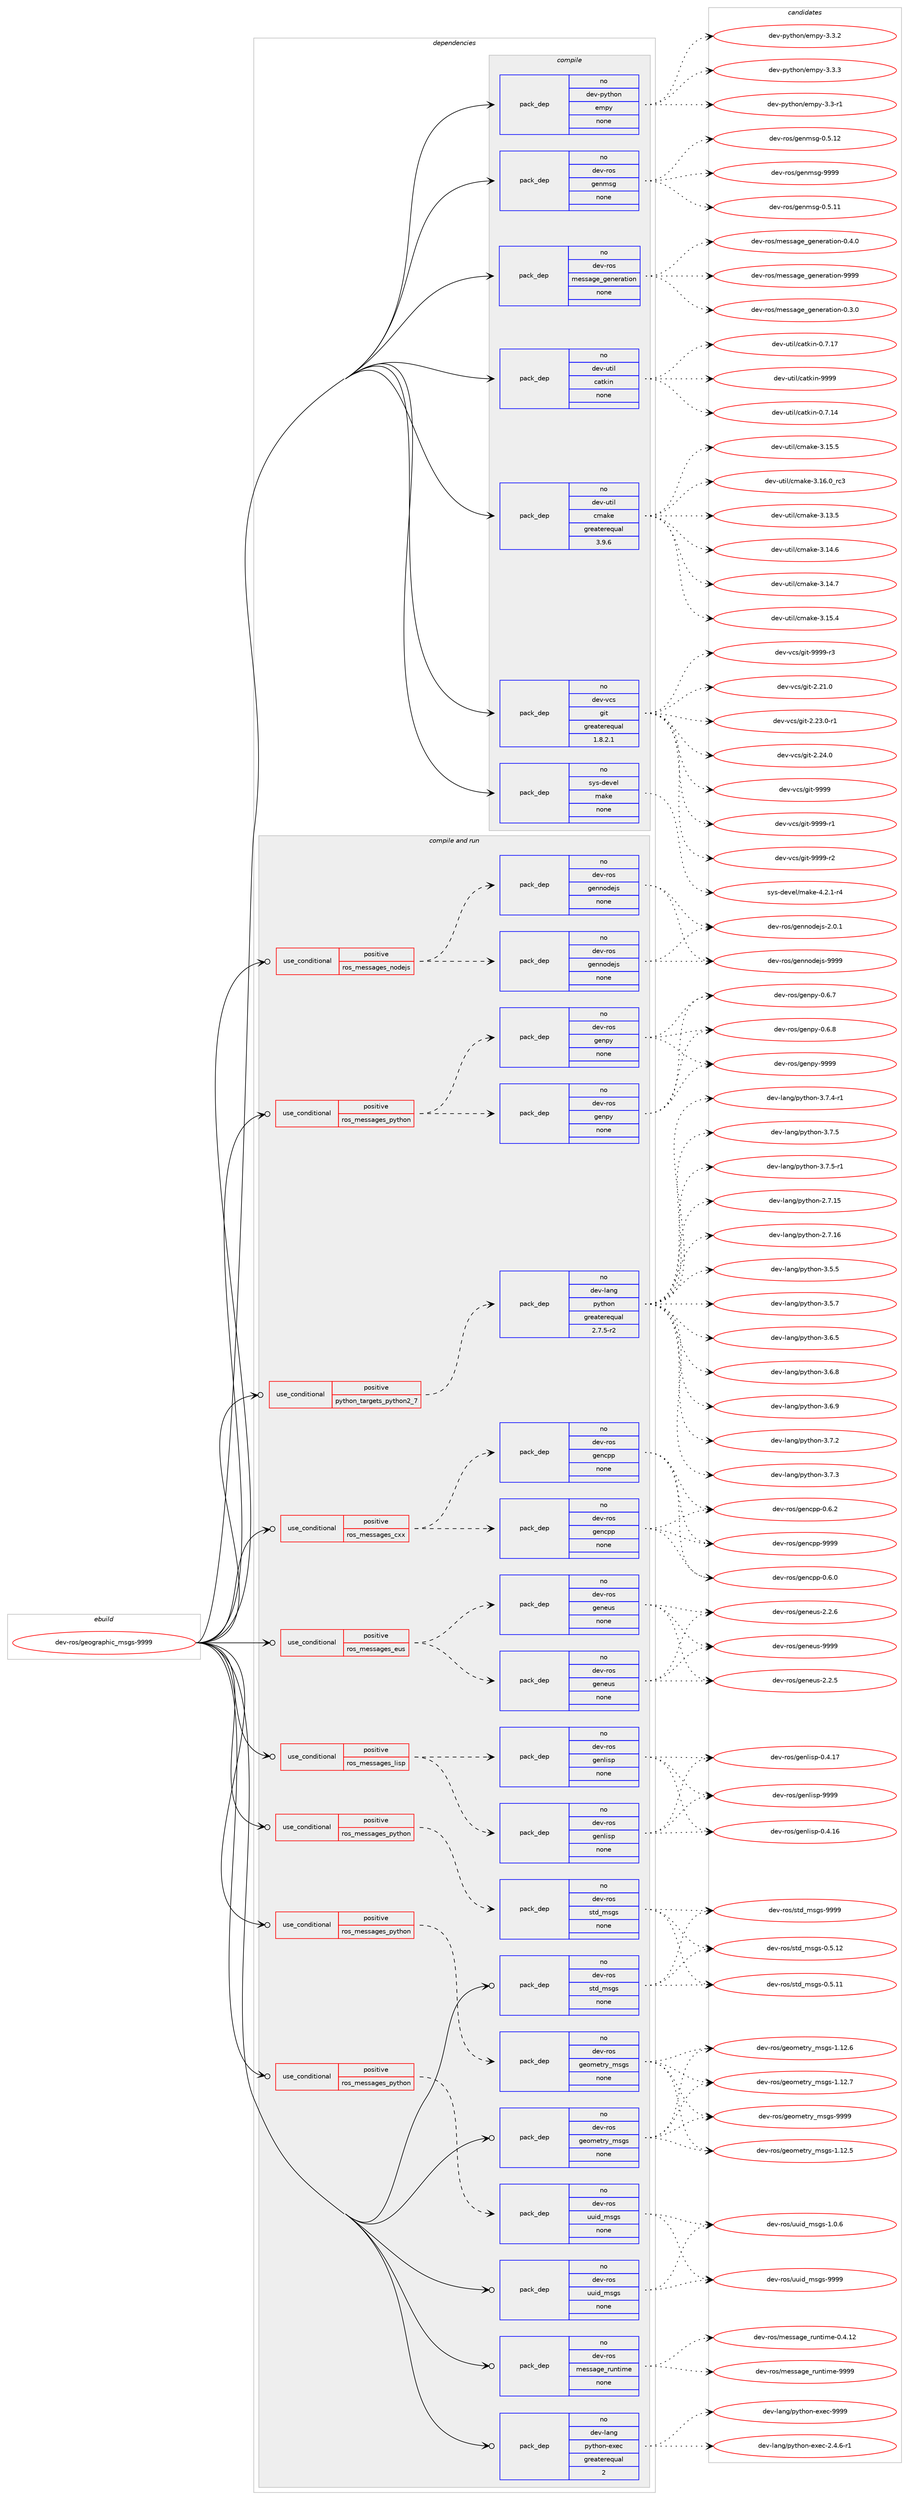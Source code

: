 digraph prolog {

# *************
# Graph options
# *************

newrank=true;
concentrate=true;
compound=true;
graph [rankdir=LR,fontname=Helvetica,fontsize=10,ranksep=1.5];#, ranksep=2.5, nodesep=0.2];
edge  [arrowhead=vee];
node  [fontname=Helvetica,fontsize=10];

# **********
# The ebuild
# **********

subgraph cluster_leftcol {
color=gray;
rank=same;
label=<<i>ebuild</i>>;
id [label="dev-ros/geographic_msgs-9999", color=red, width=4, href="../dev-ros/geographic_msgs-9999.svg"];
}

# ****************
# The dependencies
# ****************

subgraph cluster_midcol {
color=gray;
label=<<i>dependencies</i>>;
subgraph cluster_compile {
fillcolor="#eeeeee";
style=filled;
label=<<i>compile</i>>;
subgraph pack487764 {
dependency653055 [label=<<TABLE BORDER="0" CELLBORDER="1" CELLSPACING="0" CELLPADDING="4" WIDTH="220"><TR><TD ROWSPAN="6" CELLPADDING="30">pack_dep</TD></TR><TR><TD WIDTH="110">no</TD></TR><TR><TD>dev-python</TD></TR><TR><TD>empy</TD></TR><TR><TD>none</TD></TR><TR><TD></TD></TR></TABLE>>, shape=none, color=blue];
}
id:e -> dependency653055:w [weight=20,style="solid",arrowhead="vee"];
subgraph pack487765 {
dependency653056 [label=<<TABLE BORDER="0" CELLBORDER="1" CELLSPACING="0" CELLPADDING="4" WIDTH="220"><TR><TD ROWSPAN="6" CELLPADDING="30">pack_dep</TD></TR><TR><TD WIDTH="110">no</TD></TR><TR><TD>dev-ros</TD></TR><TR><TD>genmsg</TD></TR><TR><TD>none</TD></TR><TR><TD></TD></TR></TABLE>>, shape=none, color=blue];
}
id:e -> dependency653056:w [weight=20,style="solid",arrowhead="vee"];
subgraph pack487766 {
dependency653057 [label=<<TABLE BORDER="0" CELLBORDER="1" CELLSPACING="0" CELLPADDING="4" WIDTH="220"><TR><TD ROWSPAN="6" CELLPADDING="30">pack_dep</TD></TR><TR><TD WIDTH="110">no</TD></TR><TR><TD>dev-ros</TD></TR><TR><TD>message_generation</TD></TR><TR><TD>none</TD></TR><TR><TD></TD></TR></TABLE>>, shape=none, color=blue];
}
id:e -> dependency653057:w [weight=20,style="solid",arrowhead="vee"];
subgraph pack487767 {
dependency653058 [label=<<TABLE BORDER="0" CELLBORDER="1" CELLSPACING="0" CELLPADDING="4" WIDTH="220"><TR><TD ROWSPAN="6" CELLPADDING="30">pack_dep</TD></TR><TR><TD WIDTH="110">no</TD></TR><TR><TD>dev-util</TD></TR><TR><TD>catkin</TD></TR><TR><TD>none</TD></TR><TR><TD></TD></TR></TABLE>>, shape=none, color=blue];
}
id:e -> dependency653058:w [weight=20,style="solid",arrowhead="vee"];
subgraph pack487768 {
dependency653059 [label=<<TABLE BORDER="0" CELLBORDER="1" CELLSPACING="0" CELLPADDING="4" WIDTH="220"><TR><TD ROWSPAN="6" CELLPADDING="30">pack_dep</TD></TR><TR><TD WIDTH="110">no</TD></TR><TR><TD>dev-util</TD></TR><TR><TD>cmake</TD></TR><TR><TD>greaterequal</TD></TR><TR><TD>3.9.6</TD></TR></TABLE>>, shape=none, color=blue];
}
id:e -> dependency653059:w [weight=20,style="solid",arrowhead="vee"];
subgraph pack487769 {
dependency653060 [label=<<TABLE BORDER="0" CELLBORDER="1" CELLSPACING="0" CELLPADDING="4" WIDTH="220"><TR><TD ROWSPAN="6" CELLPADDING="30">pack_dep</TD></TR><TR><TD WIDTH="110">no</TD></TR><TR><TD>dev-vcs</TD></TR><TR><TD>git</TD></TR><TR><TD>greaterequal</TD></TR><TR><TD>1.8.2.1</TD></TR></TABLE>>, shape=none, color=blue];
}
id:e -> dependency653060:w [weight=20,style="solid",arrowhead="vee"];
subgraph pack487770 {
dependency653061 [label=<<TABLE BORDER="0" CELLBORDER="1" CELLSPACING="0" CELLPADDING="4" WIDTH="220"><TR><TD ROWSPAN="6" CELLPADDING="30">pack_dep</TD></TR><TR><TD WIDTH="110">no</TD></TR><TR><TD>sys-devel</TD></TR><TR><TD>make</TD></TR><TR><TD>none</TD></TR><TR><TD></TD></TR></TABLE>>, shape=none, color=blue];
}
id:e -> dependency653061:w [weight=20,style="solid",arrowhead="vee"];
}
subgraph cluster_compileandrun {
fillcolor="#eeeeee";
style=filled;
label=<<i>compile and run</i>>;
subgraph cond153385 {
dependency653062 [label=<<TABLE BORDER="0" CELLBORDER="1" CELLSPACING="0" CELLPADDING="4"><TR><TD ROWSPAN="3" CELLPADDING="10">use_conditional</TD></TR><TR><TD>positive</TD></TR><TR><TD>python_targets_python2_7</TD></TR></TABLE>>, shape=none, color=red];
subgraph pack487771 {
dependency653063 [label=<<TABLE BORDER="0" CELLBORDER="1" CELLSPACING="0" CELLPADDING="4" WIDTH="220"><TR><TD ROWSPAN="6" CELLPADDING="30">pack_dep</TD></TR><TR><TD WIDTH="110">no</TD></TR><TR><TD>dev-lang</TD></TR><TR><TD>python</TD></TR><TR><TD>greaterequal</TD></TR><TR><TD>2.7.5-r2</TD></TR></TABLE>>, shape=none, color=blue];
}
dependency653062:e -> dependency653063:w [weight=20,style="dashed",arrowhead="vee"];
}
id:e -> dependency653062:w [weight=20,style="solid",arrowhead="odotvee"];
subgraph cond153386 {
dependency653064 [label=<<TABLE BORDER="0" CELLBORDER="1" CELLSPACING="0" CELLPADDING="4"><TR><TD ROWSPAN="3" CELLPADDING="10">use_conditional</TD></TR><TR><TD>positive</TD></TR><TR><TD>ros_messages_cxx</TD></TR></TABLE>>, shape=none, color=red];
subgraph pack487772 {
dependency653065 [label=<<TABLE BORDER="0" CELLBORDER="1" CELLSPACING="0" CELLPADDING="4" WIDTH="220"><TR><TD ROWSPAN="6" CELLPADDING="30">pack_dep</TD></TR><TR><TD WIDTH="110">no</TD></TR><TR><TD>dev-ros</TD></TR><TR><TD>gencpp</TD></TR><TR><TD>none</TD></TR><TR><TD></TD></TR></TABLE>>, shape=none, color=blue];
}
dependency653064:e -> dependency653065:w [weight=20,style="dashed",arrowhead="vee"];
subgraph pack487773 {
dependency653066 [label=<<TABLE BORDER="0" CELLBORDER="1" CELLSPACING="0" CELLPADDING="4" WIDTH="220"><TR><TD ROWSPAN="6" CELLPADDING="30">pack_dep</TD></TR><TR><TD WIDTH="110">no</TD></TR><TR><TD>dev-ros</TD></TR><TR><TD>gencpp</TD></TR><TR><TD>none</TD></TR><TR><TD></TD></TR></TABLE>>, shape=none, color=blue];
}
dependency653064:e -> dependency653066:w [weight=20,style="dashed",arrowhead="vee"];
}
id:e -> dependency653064:w [weight=20,style="solid",arrowhead="odotvee"];
subgraph cond153387 {
dependency653067 [label=<<TABLE BORDER="0" CELLBORDER="1" CELLSPACING="0" CELLPADDING="4"><TR><TD ROWSPAN="3" CELLPADDING="10">use_conditional</TD></TR><TR><TD>positive</TD></TR><TR><TD>ros_messages_eus</TD></TR></TABLE>>, shape=none, color=red];
subgraph pack487774 {
dependency653068 [label=<<TABLE BORDER="0" CELLBORDER="1" CELLSPACING="0" CELLPADDING="4" WIDTH="220"><TR><TD ROWSPAN="6" CELLPADDING="30">pack_dep</TD></TR><TR><TD WIDTH="110">no</TD></TR><TR><TD>dev-ros</TD></TR><TR><TD>geneus</TD></TR><TR><TD>none</TD></TR><TR><TD></TD></TR></TABLE>>, shape=none, color=blue];
}
dependency653067:e -> dependency653068:w [weight=20,style="dashed",arrowhead="vee"];
subgraph pack487775 {
dependency653069 [label=<<TABLE BORDER="0" CELLBORDER="1" CELLSPACING="0" CELLPADDING="4" WIDTH="220"><TR><TD ROWSPAN="6" CELLPADDING="30">pack_dep</TD></TR><TR><TD WIDTH="110">no</TD></TR><TR><TD>dev-ros</TD></TR><TR><TD>geneus</TD></TR><TR><TD>none</TD></TR><TR><TD></TD></TR></TABLE>>, shape=none, color=blue];
}
dependency653067:e -> dependency653069:w [weight=20,style="dashed",arrowhead="vee"];
}
id:e -> dependency653067:w [weight=20,style="solid",arrowhead="odotvee"];
subgraph cond153388 {
dependency653070 [label=<<TABLE BORDER="0" CELLBORDER="1" CELLSPACING="0" CELLPADDING="4"><TR><TD ROWSPAN="3" CELLPADDING="10">use_conditional</TD></TR><TR><TD>positive</TD></TR><TR><TD>ros_messages_lisp</TD></TR></TABLE>>, shape=none, color=red];
subgraph pack487776 {
dependency653071 [label=<<TABLE BORDER="0" CELLBORDER="1" CELLSPACING="0" CELLPADDING="4" WIDTH="220"><TR><TD ROWSPAN="6" CELLPADDING="30">pack_dep</TD></TR><TR><TD WIDTH="110">no</TD></TR><TR><TD>dev-ros</TD></TR><TR><TD>genlisp</TD></TR><TR><TD>none</TD></TR><TR><TD></TD></TR></TABLE>>, shape=none, color=blue];
}
dependency653070:e -> dependency653071:w [weight=20,style="dashed",arrowhead="vee"];
subgraph pack487777 {
dependency653072 [label=<<TABLE BORDER="0" CELLBORDER="1" CELLSPACING="0" CELLPADDING="4" WIDTH="220"><TR><TD ROWSPAN="6" CELLPADDING="30">pack_dep</TD></TR><TR><TD WIDTH="110">no</TD></TR><TR><TD>dev-ros</TD></TR><TR><TD>genlisp</TD></TR><TR><TD>none</TD></TR><TR><TD></TD></TR></TABLE>>, shape=none, color=blue];
}
dependency653070:e -> dependency653072:w [weight=20,style="dashed",arrowhead="vee"];
}
id:e -> dependency653070:w [weight=20,style="solid",arrowhead="odotvee"];
subgraph cond153389 {
dependency653073 [label=<<TABLE BORDER="0" CELLBORDER="1" CELLSPACING="0" CELLPADDING="4"><TR><TD ROWSPAN="3" CELLPADDING="10">use_conditional</TD></TR><TR><TD>positive</TD></TR><TR><TD>ros_messages_nodejs</TD></TR></TABLE>>, shape=none, color=red];
subgraph pack487778 {
dependency653074 [label=<<TABLE BORDER="0" CELLBORDER="1" CELLSPACING="0" CELLPADDING="4" WIDTH="220"><TR><TD ROWSPAN="6" CELLPADDING="30">pack_dep</TD></TR><TR><TD WIDTH="110">no</TD></TR><TR><TD>dev-ros</TD></TR><TR><TD>gennodejs</TD></TR><TR><TD>none</TD></TR><TR><TD></TD></TR></TABLE>>, shape=none, color=blue];
}
dependency653073:e -> dependency653074:w [weight=20,style="dashed",arrowhead="vee"];
subgraph pack487779 {
dependency653075 [label=<<TABLE BORDER="0" CELLBORDER="1" CELLSPACING="0" CELLPADDING="4" WIDTH="220"><TR><TD ROWSPAN="6" CELLPADDING="30">pack_dep</TD></TR><TR><TD WIDTH="110">no</TD></TR><TR><TD>dev-ros</TD></TR><TR><TD>gennodejs</TD></TR><TR><TD>none</TD></TR><TR><TD></TD></TR></TABLE>>, shape=none, color=blue];
}
dependency653073:e -> dependency653075:w [weight=20,style="dashed",arrowhead="vee"];
}
id:e -> dependency653073:w [weight=20,style="solid",arrowhead="odotvee"];
subgraph cond153390 {
dependency653076 [label=<<TABLE BORDER="0" CELLBORDER="1" CELLSPACING="0" CELLPADDING="4"><TR><TD ROWSPAN="3" CELLPADDING="10">use_conditional</TD></TR><TR><TD>positive</TD></TR><TR><TD>ros_messages_python</TD></TR></TABLE>>, shape=none, color=red];
subgraph pack487780 {
dependency653077 [label=<<TABLE BORDER="0" CELLBORDER="1" CELLSPACING="0" CELLPADDING="4" WIDTH="220"><TR><TD ROWSPAN="6" CELLPADDING="30">pack_dep</TD></TR><TR><TD WIDTH="110">no</TD></TR><TR><TD>dev-ros</TD></TR><TR><TD>genpy</TD></TR><TR><TD>none</TD></TR><TR><TD></TD></TR></TABLE>>, shape=none, color=blue];
}
dependency653076:e -> dependency653077:w [weight=20,style="dashed",arrowhead="vee"];
subgraph pack487781 {
dependency653078 [label=<<TABLE BORDER="0" CELLBORDER="1" CELLSPACING="0" CELLPADDING="4" WIDTH="220"><TR><TD ROWSPAN="6" CELLPADDING="30">pack_dep</TD></TR><TR><TD WIDTH="110">no</TD></TR><TR><TD>dev-ros</TD></TR><TR><TD>genpy</TD></TR><TR><TD>none</TD></TR><TR><TD></TD></TR></TABLE>>, shape=none, color=blue];
}
dependency653076:e -> dependency653078:w [weight=20,style="dashed",arrowhead="vee"];
}
id:e -> dependency653076:w [weight=20,style="solid",arrowhead="odotvee"];
subgraph cond153391 {
dependency653079 [label=<<TABLE BORDER="0" CELLBORDER="1" CELLSPACING="0" CELLPADDING="4"><TR><TD ROWSPAN="3" CELLPADDING="10">use_conditional</TD></TR><TR><TD>positive</TD></TR><TR><TD>ros_messages_python</TD></TR></TABLE>>, shape=none, color=red];
subgraph pack487782 {
dependency653080 [label=<<TABLE BORDER="0" CELLBORDER="1" CELLSPACING="0" CELLPADDING="4" WIDTH="220"><TR><TD ROWSPAN="6" CELLPADDING="30">pack_dep</TD></TR><TR><TD WIDTH="110">no</TD></TR><TR><TD>dev-ros</TD></TR><TR><TD>geometry_msgs</TD></TR><TR><TD>none</TD></TR><TR><TD></TD></TR></TABLE>>, shape=none, color=blue];
}
dependency653079:e -> dependency653080:w [weight=20,style="dashed",arrowhead="vee"];
}
id:e -> dependency653079:w [weight=20,style="solid",arrowhead="odotvee"];
subgraph cond153392 {
dependency653081 [label=<<TABLE BORDER="0" CELLBORDER="1" CELLSPACING="0" CELLPADDING="4"><TR><TD ROWSPAN="3" CELLPADDING="10">use_conditional</TD></TR><TR><TD>positive</TD></TR><TR><TD>ros_messages_python</TD></TR></TABLE>>, shape=none, color=red];
subgraph pack487783 {
dependency653082 [label=<<TABLE BORDER="0" CELLBORDER="1" CELLSPACING="0" CELLPADDING="4" WIDTH="220"><TR><TD ROWSPAN="6" CELLPADDING="30">pack_dep</TD></TR><TR><TD WIDTH="110">no</TD></TR><TR><TD>dev-ros</TD></TR><TR><TD>std_msgs</TD></TR><TR><TD>none</TD></TR><TR><TD></TD></TR></TABLE>>, shape=none, color=blue];
}
dependency653081:e -> dependency653082:w [weight=20,style="dashed",arrowhead="vee"];
}
id:e -> dependency653081:w [weight=20,style="solid",arrowhead="odotvee"];
subgraph cond153393 {
dependency653083 [label=<<TABLE BORDER="0" CELLBORDER="1" CELLSPACING="0" CELLPADDING="4"><TR><TD ROWSPAN="3" CELLPADDING="10">use_conditional</TD></TR><TR><TD>positive</TD></TR><TR><TD>ros_messages_python</TD></TR></TABLE>>, shape=none, color=red];
subgraph pack487784 {
dependency653084 [label=<<TABLE BORDER="0" CELLBORDER="1" CELLSPACING="0" CELLPADDING="4" WIDTH="220"><TR><TD ROWSPAN="6" CELLPADDING="30">pack_dep</TD></TR><TR><TD WIDTH="110">no</TD></TR><TR><TD>dev-ros</TD></TR><TR><TD>uuid_msgs</TD></TR><TR><TD>none</TD></TR><TR><TD></TD></TR></TABLE>>, shape=none, color=blue];
}
dependency653083:e -> dependency653084:w [weight=20,style="dashed",arrowhead="vee"];
}
id:e -> dependency653083:w [weight=20,style="solid",arrowhead="odotvee"];
subgraph pack487785 {
dependency653085 [label=<<TABLE BORDER="0" CELLBORDER="1" CELLSPACING="0" CELLPADDING="4" WIDTH="220"><TR><TD ROWSPAN="6" CELLPADDING="30">pack_dep</TD></TR><TR><TD WIDTH="110">no</TD></TR><TR><TD>dev-lang</TD></TR><TR><TD>python-exec</TD></TR><TR><TD>greaterequal</TD></TR><TR><TD>2</TD></TR></TABLE>>, shape=none, color=blue];
}
id:e -> dependency653085:w [weight=20,style="solid",arrowhead="odotvee"];
subgraph pack487786 {
dependency653086 [label=<<TABLE BORDER="0" CELLBORDER="1" CELLSPACING="0" CELLPADDING="4" WIDTH="220"><TR><TD ROWSPAN="6" CELLPADDING="30">pack_dep</TD></TR><TR><TD WIDTH="110">no</TD></TR><TR><TD>dev-ros</TD></TR><TR><TD>geometry_msgs</TD></TR><TR><TD>none</TD></TR><TR><TD></TD></TR></TABLE>>, shape=none, color=blue];
}
id:e -> dependency653086:w [weight=20,style="solid",arrowhead="odotvee"];
subgraph pack487787 {
dependency653087 [label=<<TABLE BORDER="0" CELLBORDER="1" CELLSPACING="0" CELLPADDING="4" WIDTH="220"><TR><TD ROWSPAN="6" CELLPADDING="30">pack_dep</TD></TR><TR><TD WIDTH="110">no</TD></TR><TR><TD>dev-ros</TD></TR><TR><TD>message_runtime</TD></TR><TR><TD>none</TD></TR><TR><TD></TD></TR></TABLE>>, shape=none, color=blue];
}
id:e -> dependency653087:w [weight=20,style="solid",arrowhead="odotvee"];
subgraph pack487788 {
dependency653088 [label=<<TABLE BORDER="0" CELLBORDER="1" CELLSPACING="0" CELLPADDING="4" WIDTH="220"><TR><TD ROWSPAN="6" CELLPADDING="30">pack_dep</TD></TR><TR><TD WIDTH="110">no</TD></TR><TR><TD>dev-ros</TD></TR><TR><TD>std_msgs</TD></TR><TR><TD>none</TD></TR><TR><TD></TD></TR></TABLE>>, shape=none, color=blue];
}
id:e -> dependency653088:w [weight=20,style="solid",arrowhead="odotvee"];
subgraph pack487789 {
dependency653089 [label=<<TABLE BORDER="0" CELLBORDER="1" CELLSPACING="0" CELLPADDING="4" WIDTH="220"><TR><TD ROWSPAN="6" CELLPADDING="30">pack_dep</TD></TR><TR><TD WIDTH="110">no</TD></TR><TR><TD>dev-ros</TD></TR><TR><TD>uuid_msgs</TD></TR><TR><TD>none</TD></TR><TR><TD></TD></TR></TABLE>>, shape=none, color=blue];
}
id:e -> dependency653089:w [weight=20,style="solid",arrowhead="odotvee"];
}
subgraph cluster_run {
fillcolor="#eeeeee";
style=filled;
label=<<i>run</i>>;
}
}

# **************
# The candidates
# **************

subgraph cluster_choices {
rank=same;
color=gray;
label=<<i>candidates</i>>;

subgraph choice487764 {
color=black;
nodesep=1;
choice1001011184511212111610411111047101109112121455146514511449 [label="dev-python/empy-3.3-r1", color=red, width=4,href="../dev-python/empy-3.3-r1.svg"];
choice1001011184511212111610411111047101109112121455146514650 [label="dev-python/empy-3.3.2", color=red, width=4,href="../dev-python/empy-3.3.2.svg"];
choice1001011184511212111610411111047101109112121455146514651 [label="dev-python/empy-3.3.3", color=red, width=4,href="../dev-python/empy-3.3.3.svg"];
dependency653055:e -> choice1001011184511212111610411111047101109112121455146514511449:w [style=dotted,weight="100"];
dependency653055:e -> choice1001011184511212111610411111047101109112121455146514650:w [style=dotted,weight="100"];
dependency653055:e -> choice1001011184511212111610411111047101109112121455146514651:w [style=dotted,weight="100"];
}
subgraph choice487765 {
color=black;
nodesep=1;
choice100101118451141111154710310111010911510345484653464949 [label="dev-ros/genmsg-0.5.11", color=red, width=4,href="../dev-ros/genmsg-0.5.11.svg"];
choice100101118451141111154710310111010911510345484653464950 [label="dev-ros/genmsg-0.5.12", color=red, width=4,href="../dev-ros/genmsg-0.5.12.svg"];
choice10010111845114111115471031011101091151034557575757 [label="dev-ros/genmsg-9999", color=red, width=4,href="../dev-ros/genmsg-9999.svg"];
dependency653056:e -> choice100101118451141111154710310111010911510345484653464949:w [style=dotted,weight="100"];
dependency653056:e -> choice100101118451141111154710310111010911510345484653464950:w [style=dotted,weight="100"];
dependency653056:e -> choice10010111845114111115471031011101091151034557575757:w [style=dotted,weight="100"];
}
subgraph choice487766 {
color=black;
nodesep=1;
choice1001011184511411111547109101115115971031019510310111010111497116105111110454846514648 [label="dev-ros/message_generation-0.3.0", color=red, width=4,href="../dev-ros/message_generation-0.3.0.svg"];
choice1001011184511411111547109101115115971031019510310111010111497116105111110454846524648 [label="dev-ros/message_generation-0.4.0", color=red, width=4,href="../dev-ros/message_generation-0.4.0.svg"];
choice10010111845114111115471091011151159710310195103101110101114971161051111104557575757 [label="dev-ros/message_generation-9999", color=red, width=4,href="../dev-ros/message_generation-9999.svg"];
dependency653057:e -> choice1001011184511411111547109101115115971031019510310111010111497116105111110454846514648:w [style=dotted,weight="100"];
dependency653057:e -> choice1001011184511411111547109101115115971031019510310111010111497116105111110454846524648:w [style=dotted,weight="100"];
dependency653057:e -> choice10010111845114111115471091011151159710310195103101110101114971161051111104557575757:w [style=dotted,weight="100"];
}
subgraph choice487767 {
color=black;
nodesep=1;
choice1001011184511711610510847999711610710511045484655464952 [label="dev-util/catkin-0.7.14", color=red, width=4,href="../dev-util/catkin-0.7.14.svg"];
choice1001011184511711610510847999711610710511045484655464955 [label="dev-util/catkin-0.7.17", color=red, width=4,href="../dev-util/catkin-0.7.17.svg"];
choice100101118451171161051084799971161071051104557575757 [label="dev-util/catkin-9999", color=red, width=4,href="../dev-util/catkin-9999.svg"];
dependency653058:e -> choice1001011184511711610510847999711610710511045484655464952:w [style=dotted,weight="100"];
dependency653058:e -> choice1001011184511711610510847999711610710511045484655464955:w [style=dotted,weight="100"];
dependency653058:e -> choice100101118451171161051084799971161071051104557575757:w [style=dotted,weight="100"];
}
subgraph choice487768 {
color=black;
nodesep=1;
choice1001011184511711610510847991099710710145514649514653 [label="dev-util/cmake-3.13.5", color=red, width=4,href="../dev-util/cmake-3.13.5.svg"];
choice1001011184511711610510847991099710710145514649524654 [label="dev-util/cmake-3.14.6", color=red, width=4,href="../dev-util/cmake-3.14.6.svg"];
choice1001011184511711610510847991099710710145514649524655 [label="dev-util/cmake-3.14.7", color=red, width=4,href="../dev-util/cmake-3.14.7.svg"];
choice1001011184511711610510847991099710710145514649534652 [label="dev-util/cmake-3.15.4", color=red, width=4,href="../dev-util/cmake-3.15.4.svg"];
choice1001011184511711610510847991099710710145514649534653 [label="dev-util/cmake-3.15.5", color=red, width=4,href="../dev-util/cmake-3.15.5.svg"];
choice1001011184511711610510847991099710710145514649544648951149951 [label="dev-util/cmake-3.16.0_rc3", color=red, width=4,href="../dev-util/cmake-3.16.0_rc3.svg"];
dependency653059:e -> choice1001011184511711610510847991099710710145514649514653:w [style=dotted,weight="100"];
dependency653059:e -> choice1001011184511711610510847991099710710145514649524654:w [style=dotted,weight="100"];
dependency653059:e -> choice1001011184511711610510847991099710710145514649524655:w [style=dotted,weight="100"];
dependency653059:e -> choice1001011184511711610510847991099710710145514649534652:w [style=dotted,weight="100"];
dependency653059:e -> choice1001011184511711610510847991099710710145514649534653:w [style=dotted,weight="100"];
dependency653059:e -> choice1001011184511711610510847991099710710145514649544648951149951:w [style=dotted,weight="100"];
}
subgraph choice487769 {
color=black;
nodesep=1;
choice10010111845118991154710310511645504650494648 [label="dev-vcs/git-2.21.0", color=red, width=4,href="../dev-vcs/git-2.21.0.svg"];
choice100101118451189911547103105116455046505146484511449 [label="dev-vcs/git-2.23.0-r1", color=red, width=4,href="../dev-vcs/git-2.23.0-r1.svg"];
choice10010111845118991154710310511645504650524648 [label="dev-vcs/git-2.24.0", color=red, width=4,href="../dev-vcs/git-2.24.0.svg"];
choice1001011184511899115471031051164557575757 [label="dev-vcs/git-9999", color=red, width=4,href="../dev-vcs/git-9999.svg"];
choice10010111845118991154710310511645575757574511449 [label="dev-vcs/git-9999-r1", color=red, width=4,href="../dev-vcs/git-9999-r1.svg"];
choice10010111845118991154710310511645575757574511450 [label="dev-vcs/git-9999-r2", color=red, width=4,href="../dev-vcs/git-9999-r2.svg"];
choice10010111845118991154710310511645575757574511451 [label="dev-vcs/git-9999-r3", color=red, width=4,href="../dev-vcs/git-9999-r3.svg"];
dependency653060:e -> choice10010111845118991154710310511645504650494648:w [style=dotted,weight="100"];
dependency653060:e -> choice100101118451189911547103105116455046505146484511449:w [style=dotted,weight="100"];
dependency653060:e -> choice10010111845118991154710310511645504650524648:w [style=dotted,weight="100"];
dependency653060:e -> choice1001011184511899115471031051164557575757:w [style=dotted,weight="100"];
dependency653060:e -> choice10010111845118991154710310511645575757574511449:w [style=dotted,weight="100"];
dependency653060:e -> choice10010111845118991154710310511645575757574511450:w [style=dotted,weight="100"];
dependency653060:e -> choice10010111845118991154710310511645575757574511451:w [style=dotted,weight="100"];
}
subgraph choice487770 {
color=black;
nodesep=1;
choice1151211154510010111810110847109971071014552465046494511452 [label="sys-devel/make-4.2.1-r4", color=red, width=4,href="../sys-devel/make-4.2.1-r4.svg"];
dependency653061:e -> choice1151211154510010111810110847109971071014552465046494511452:w [style=dotted,weight="100"];
}
subgraph choice487771 {
color=black;
nodesep=1;
choice10010111845108971101034711212111610411111045504655464953 [label="dev-lang/python-2.7.15", color=red, width=4,href="../dev-lang/python-2.7.15.svg"];
choice10010111845108971101034711212111610411111045504655464954 [label="dev-lang/python-2.7.16", color=red, width=4,href="../dev-lang/python-2.7.16.svg"];
choice100101118451089711010347112121116104111110455146534653 [label="dev-lang/python-3.5.5", color=red, width=4,href="../dev-lang/python-3.5.5.svg"];
choice100101118451089711010347112121116104111110455146534655 [label="dev-lang/python-3.5.7", color=red, width=4,href="../dev-lang/python-3.5.7.svg"];
choice100101118451089711010347112121116104111110455146544653 [label="dev-lang/python-3.6.5", color=red, width=4,href="../dev-lang/python-3.6.5.svg"];
choice100101118451089711010347112121116104111110455146544656 [label="dev-lang/python-3.6.8", color=red, width=4,href="../dev-lang/python-3.6.8.svg"];
choice100101118451089711010347112121116104111110455146544657 [label="dev-lang/python-3.6.9", color=red, width=4,href="../dev-lang/python-3.6.9.svg"];
choice100101118451089711010347112121116104111110455146554650 [label="dev-lang/python-3.7.2", color=red, width=4,href="../dev-lang/python-3.7.2.svg"];
choice100101118451089711010347112121116104111110455146554651 [label="dev-lang/python-3.7.3", color=red, width=4,href="../dev-lang/python-3.7.3.svg"];
choice1001011184510897110103471121211161041111104551465546524511449 [label="dev-lang/python-3.7.4-r1", color=red, width=4,href="../dev-lang/python-3.7.4-r1.svg"];
choice100101118451089711010347112121116104111110455146554653 [label="dev-lang/python-3.7.5", color=red, width=4,href="../dev-lang/python-3.7.5.svg"];
choice1001011184510897110103471121211161041111104551465546534511449 [label="dev-lang/python-3.7.5-r1", color=red, width=4,href="../dev-lang/python-3.7.5-r1.svg"];
dependency653063:e -> choice10010111845108971101034711212111610411111045504655464953:w [style=dotted,weight="100"];
dependency653063:e -> choice10010111845108971101034711212111610411111045504655464954:w [style=dotted,weight="100"];
dependency653063:e -> choice100101118451089711010347112121116104111110455146534653:w [style=dotted,weight="100"];
dependency653063:e -> choice100101118451089711010347112121116104111110455146534655:w [style=dotted,weight="100"];
dependency653063:e -> choice100101118451089711010347112121116104111110455146544653:w [style=dotted,weight="100"];
dependency653063:e -> choice100101118451089711010347112121116104111110455146544656:w [style=dotted,weight="100"];
dependency653063:e -> choice100101118451089711010347112121116104111110455146544657:w [style=dotted,weight="100"];
dependency653063:e -> choice100101118451089711010347112121116104111110455146554650:w [style=dotted,weight="100"];
dependency653063:e -> choice100101118451089711010347112121116104111110455146554651:w [style=dotted,weight="100"];
dependency653063:e -> choice1001011184510897110103471121211161041111104551465546524511449:w [style=dotted,weight="100"];
dependency653063:e -> choice100101118451089711010347112121116104111110455146554653:w [style=dotted,weight="100"];
dependency653063:e -> choice1001011184510897110103471121211161041111104551465546534511449:w [style=dotted,weight="100"];
}
subgraph choice487772 {
color=black;
nodesep=1;
choice100101118451141111154710310111099112112454846544648 [label="dev-ros/gencpp-0.6.0", color=red, width=4,href="../dev-ros/gencpp-0.6.0.svg"];
choice100101118451141111154710310111099112112454846544650 [label="dev-ros/gencpp-0.6.2", color=red, width=4,href="../dev-ros/gencpp-0.6.2.svg"];
choice1001011184511411111547103101110991121124557575757 [label="dev-ros/gencpp-9999", color=red, width=4,href="../dev-ros/gencpp-9999.svg"];
dependency653065:e -> choice100101118451141111154710310111099112112454846544648:w [style=dotted,weight="100"];
dependency653065:e -> choice100101118451141111154710310111099112112454846544650:w [style=dotted,weight="100"];
dependency653065:e -> choice1001011184511411111547103101110991121124557575757:w [style=dotted,weight="100"];
}
subgraph choice487773 {
color=black;
nodesep=1;
choice100101118451141111154710310111099112112454846544648 [label="dev-ros/gencpp-0.6.0", color=red, width=4,href="../dev-ros/gencpp-0.6.0.svg"];
choice100101118451141111154710310111099112112454846544650 [label="dev-ros/gencpp-0.6.2", color=red, width=4,href="../dev-ros/gencpp-0.6.2.svg"];
choice1001011184511411111547103101110991121124557575757 [label="dev-ros/gencpp-9999", color=red, width=4,href="../dev-ros/gencpp-9999.svg"];
dependency653066:e -> choice100101118451141111154710310111099112112454846544648:w [style=dotted,weight="100"];
dependency653066:e -> choice100101118451141111154710310111099112112454846544650:w [style=dotted,weight="100"];
dependency653066:e -> choice1001011184511411111547103101110991121124557575757:w [style=dotted,weight="100"];
}
subgraph choice487774 {
color=black;
nodesep=1;
choice1001011184511411111547103101110101117115455046504653 [label="dev-ros/geneus-2.2.5", color=red, width=4,href="../dev-ros/geneus-2.2.5.svg"];
choice1001011184511411111547103101110101117115455046504654 [label="dev-ros/geneus-2.2.6", color=red, width=4,href="../dev-ros/geneus-2.2.6.svg"];
choice10010111845114111115471031011101011171154557575757 [label="dev-ros/geneus-9999", color=red, width=4,href="../dev-ros/geneus-9999.svg"];
dependency653068:e -> choice1001011184511411111547103101110101117115455046504653:w [style=dotted,weight="100"];
dependency653068:e -> choice1001011184511411111547103101110101117115455046504654:w [style=dotted,weight="100"];
dependency653068:e -> choice10010111845114111115471031011101011171154557575757:w [style=dotted,weight="100"];
}
subgraph choice487775 {
color=black;
nodesep=1;
choice1001011184511411111547103101110101117115455046504653 [label="dev-ros/geneus-2.2.5", color=red, width=4,href="../dev-ros/geneus-2.2.5.svg"];
choice1001011184511411111547103101110101117115455046504654 [label="dev-ros/geneus-2.2.6", color=red, width=4,href="../dev-ros/geneus-2.2.6.svg"];
choice10010111845114111115471031011101011171154557575757 [label="dev-ros/geneus-9999", color=red, width=4,href="../dev-ros/geneus-9999.svg"];
dependency653069:e -> choice1001011184511411111547103101110101117115455046504653:w [style=dotted,weight="100"];
dependency653069:e -> choice1001011184511411111547103101110101117115455046504654:w [style=dotted,weight="100"];
dependency653069:e -> choice10010111845114111115471031011101011171154557575757:w [style=dotted,weight="100"];
}
subgraph choice487776 {
color=black;
nodesep=1;
choice100101118451141111154710310111010810511511245484652464954 [label="dev-ros/genlisp-0.4.16", color=red, width=4,href="../dev-ros/genlisp-0.4.16.svg"];
choice100101118451141111154710310111010810511511245484652464955 [label="dev-ros/genlisp-0.4.17", color=red, width=4,href="../dev-ros/genlisp-0.4.17.svg"];
choice10010111845114111115471031011101081051151124557575757 [label="dev-ros/genlisp-9999", color=red, width=4,href="../dev-ros/genlisp-9999.svg"];
dependency653071:e -> choice100101118451141111154710310111010810511511245484652464954:w [style=dotted,weight="100"];
dependency653071:e -> choice100101118451141111154710310111010810511511245484652464955:w [style=dotted,weight="100"];
dependency653071:e -> choice10010111845114111115471031011101081051151124557575757:w [style=dotted,weight="100"];
}
subgraph choice487777 {
color=black;
nodesep=1;
choice100101118451141111154710310111010810511511245484652464954 [label="dev-ros/genlisp-0.4.16", color=red, width=4,href="../dev-ros/genlisp-0.4.16.svg"];
choice100101118451141111154710310111010810511511245484652464955 [label="dev-ros/genlisp-0.4.17", color=red, width=4,href="../dev-ros/genlisp-0.4.17.svg"];
choice10010111845114111115471031011101081051151124557575757 [label="dev-ros/genlisp-9999", color=red, width=4,href="../dev-ros/genlisp-9999.svg"];
dependency653072:e -> choice100101118451141111154710310111010810511511245484652464954:w [style=dotted,weight="100"];
dependency653072:e -> choice100101118451141111154710310111010810511511245484652464955:w [style=dotted,weight="100"];
dependency653072:e -> choice10010111845114111115471031011101081051151124557575757:w [style=dotted,weight="100"];
}
subgraph choice487778 {
color=black;
nodesep=1;
choice1001011184511411111547103101110110111100101106115455046484649 [label="dev-ros/gennodejs-2.0.1", color=red, width=4,href="../dev-ros/gennodejs-2.0.1.svg"];
choice10010111845114111115471031011101101111001011061154557575757 [label="dev-ros/gennodejs-9999", color=red, width=4,href="../dev-ros/gennodejs-9999.svg"];
dependency653074:e -> choice1001011184511411111547103101110110111100101106115455046484649:w [style=dotted,weight="100"];
dependency653074:e -> choice10010111845114111115471031011101101111001011061154557575757:w [style=dotted,weight="100"];
}
subgraph choice487779 {
color=black;
nodesep=1;
choice1001011184511411111547103101110110111100101106115455046484649 [label="dev-ros/gennodejs-2.0.1", color=red, width=4,href="../dev-ros/gennodejs-2.0.1.svg"];
choice10010111845114111115471031011101101111001011061154557575757 [label="dev-ros/gennodejs-9999", color=red, width=4,href="../dev-ros/gennodejs-9999.svg"];
dependency653075:e -> choice1001011184511411111547103101110110111100101106115455046484649:w [style=dotted,weight="100"];
dependency653075:e -> choice10010111845114111115471031011101101111001011061154557575757:w [style=dotted,weight="100"];
}
subgraph choice487780 {
color=black;
nodesep=1;
choice1001011184511411111547103101110112121454846544655 [label="dev-ros/genpy-0.6.7", color=red, width=4,href="../dev-ros/genpy-0.6.7.svg"];
choice1001011184511411111547103101110112121454846544656 [label="dev-ros/genpy-0.6.8", color=red, width=4,href="../dev-ros/genpy-0.6.8.svg"];
choice10010111845114111115471031011101121214557575757 [label="dev-ros/genpy-9999", color=red, width=4,href="../dev-ros/genpy-9999.svg"];
dependency653077:e -> choice1001011184511411111547103101110112121454846544655:w [style=dotted,weight="100"];
dependency653077:e -> choice1001011184511411111547103101110112121454846544656:w [style=dotted,weight="100"];
dependency653077:e -> choice10010111845114111115471031011101121214557575757:w [style=dotted,weight="100"];
}
subgraph choice487781 {
color=black;
nodesep=1;
choice1001011184511411111547103101110112121454846544655 [label="dev-ros/genpy-0.6.7", color=red, width=4,href="../dev-ros/genpy-0.6.7.svg"];
choice1001011184511411111547103101110112121454846544656 [label="dev-ros/genpy-0.6.8", color=red, width=4,href="../dev-ros/genpy-0.6.8.svg"];
choice10010111845114111115471031011101121214557575757 [label="dev-ros/genpy-9999", color=red, width=4,href="../dev-ros/genpy-9999.svg"];
dependency653078:e -> choice1001011184511411111547103101110112121454846544655:w [style=dotted,weight="100"];
dependency653078:e -> choice1001011184511411111547103101110112121454846544656:w [style=dotted,weight="100"];
dependency653078:e -> choice10010111845114111115471031011101121214557575757:w [style=dotted,weight="100"];
}
subgraph choice487782 {
color=black;
nodesep=1;
choice10010111845114111115471031011111091011161141219510911510311545494649504653 [label="dev-ros/geometry_msgs-1.12.5", color=red, width=4,href="../dev-ros/geometry_msgs-1.12.5.svg"];
choice10010111845114111115471031011111091011161141219510911510311545494649504654 [label="dev-ros/geometry_msgs-1.12.6", color=red, width=4,href="../dev-ros/geometry_msgs-1.12.6.svg"];
choice10010111845114111115471031011111091011161141219510911510311545494649504655 [label="dev-ros/geometry_msgs-1.12.7", color=red, width=4,href="../dev-ros/geometry_msgs-1.12.7.svg"];
choice1001011184511411111547103101111109101116114121951091151031154557575757 [label="dev-ros/geometry_msgs-9999", color=red, width=4,href="../dev-ros/geometry_msgs-9999.svg"];
dependency653080:e -> choice10010111845114111115471031011111091011161141219510911510311545494649504653:w [style=dotted,weight="100"];
dependency653080:e -> choice10010111845114111115471031011111091011161141219510911510311545494649504654:w [style=dotted,weight="100"];
dependency653080:e -> choice10010111845114111115471031011111091011161141219510911510311545494649504655:w [style=dotted,weight="100"];
dependency653080:e -> choice1001011184511411111547103101111109101116114121951091151031154557575757:w [style=dotted,weight="100"];
}
subgraph choice487783 {
color=black;
nodesep=1;
choice10010111845114111115471151161009510911510311545484653464949 [label="dev-ros/std_msgs-0.5.11", color=red, width=4,href="../dev-ros/std_msgs-0.5.11.svg"];
choice10010111845114111115471151161009510911510311545484653464950 [label="dev-ros/std_msgs-0.5.12", color=red, width=4,href="../dev-ros/std_msgs-0.5.12.svg"];
choice1001011184511411111547115116100951091151031154557575757 [label="dev-ros/std_msgs-9999", color=red, width=4,href="../dev-ros/std_msgs-9999.svg"];
dependency653082:e -> choice10010111845114111115471151161009510911510311545484653464949:w [style=dotted,weight="100"];
dependency653082:e -> choice10010111845114111115471151161009510911510311545484653464950:w [style=dotted,weight="100"];
dependency653082:e -> choice1001011184511411111547115116100951091151031154557575757:w [style=dotted,weight="100"];
}
subgraph choice487784 {
color=black;
nodesep=1;
choice100101118451141111154711711710510095109115103115454946484654 [label="dev-ros/uuid_msgs-1.0.6", color=red, width=4,href="../dev-ros/uuid_msgs-1.0.6.svg"];
choice1001011184511411111547117117105100951091151031154557575757 [label="dev-ros/uuid_msgs-9999", color=red, width=4,href="../dev-ros/uuid_msgs-9999.svg"];
dependency653084:e -> choice100101118451141111154711711710510095109115103115454946484654:w [style=dotted,weight="100"];
dependency653084:e -> choice1001011184511411111547117117105100951091151031154557575757:w [style=dotted,weight="100"];
}
subgraph choice487785 {
color=black;
nodesep=1;
choice10010111845108971101034711212111610411111045101120101994550465246544511449 [label="dev-lang/python-exec-2.4.6-r1", color=red, width=4,href="../dev-lang/python-exec-2.4.6-r1.svg"];
choice10010111845108971101034711212111610411111045101120101994557575757 [label="dev-lang/python-exec-9999", color=red, width=4,href="../dev-lang/python-exec-9999.svg"];
dependency653085:e -> choice10010111845108971101034711212111610411111045101120101994550465246544511449:w [style=dotted,weight="100"];
dependency653085:e -> choice10010111845108971101034711212111610411111045101120101994557575757:w [style=dotted,weight="100"];
}
subgraph choice487786 {
color=black;
nodesep=1;
choice10010111845114111115471031011111091011161141219510911510311545494649504653 [label="dev-ros/geometry_msgs-1.12.5", color=red, width=4,href="../dev-ros/geometry_msgs-1.12.5.svg"];
choice10010111845114111115471031011111091011161141219510911510311545494649504654 [label="dev-ros/geometry_msgs-1.12.6", color=red, width=4,href="../dev-ros/geometry_msgs-1.12.6.svg"];
choice10010111845114111115471031011111091011161141219510911510311545494649504655 [label="dev-ros/geometry_msgs-1.12.7", color=red, width=4,href="../dev-ros/geometry_msgs-1.12.7.svg"];
choice1001011184511411111547103101111109101116114121951091151031154557575757 [label="dev-ros/geometry_msgs-9999", color=red, width=4,href="../dev-ros/geometry_msgs-9999.svg"];
dependency653086:e -> choice10010111845114111115471031011111091011161141219510911510311545494649504653:w [style=dotted,weight="100"];
dependency653086:e -> choice10010111845114111115471031011111091011161141219510911510311545494649504654:w [style=dotted,weight="100"];
dependency653086:e -> choice10010111845114111115471031011111091011161141219510911510311545494649504655:w [style=dotted,weight="100"];
dependency653086:e -> choice1001011184511411111547103101111109101116114121951091151031154557575757:w [style=dotted,weight="100"];
}
subgraph choice487787 {
color=black;
nodesep=1;
choice1001011184511411111547109101115115971031019511411711011610510910145484652464950 [label="dev-ros/message_runtime-0.4.12", color=red, width=4,href="../dev-ros/message_runtime-0.4.12.svg"];
choice100101118451141111154710910111511597103101951141171101161051091014557575757 [label="dev-ros/message_runtime-9999", color=red, width=4,href="../dev-ros/message_runtime-9999.svg"];
dependency653087:e -> choice1001011184511411111547109101115115971031019511411711011610510910145484652464950:w [style=dotted,weight="100"];
dependency653087:e -> choice100101118451141111154710910111511597103101951141171101161051091014557575757:w [style=dotted,weight="100"];
}
subgraph choice487788 {
color=black;
nodesep=1;
choice10010111845114111115471151161009510911510311545484653464949 [label="dev-ros/std_msgs-0.5.11", color=red, width=4,href="../dev-ros/std_msgs-0.5.11.svg"];
choice10010111845114111115471151161009510911510311545484653464950 [label="dev-ros/std_msgs-0.5.12", color=red, width=4,href="../dev-ros/std_msgs-0.5.12.svg"];
choice1001011184511411111547115116100951091151031154557575757 [label="dev-ros/std_msgs-9999", color=red, width=4,href="../dev-ros/std_msgs-9999.svg"];
dependency653088:e -> choice10010111845114111115471151161009510911510311545484653464949:w [style=dotted,weight="100"];
dependency653088:e -> choice10010111845114111115471151161009510911510311545484653464950:w [style=dotted,weight="100"];
dependency653088:e -> choice1001011184511411111547115116100951091151031154557575757:w [style=dotted,weight="100"];
}
subgraph choice487789 {
color=black;
nodesep=1;
choice100101118451141111154711711710510095109115103115454946484654 [label="dev-ros/uuid_msgs-1.0.6", color=red, width=4,href="../dev-ros/uuid_msgs-1.0.6.svg"];
choice1001011184511411111547117117105100951091151031154557575757 [label="dev-ros/uuid_msgs-9999", color=red, width=4,href="../dev-ros/uuid_msgs-9999.svg"];
dependency653089:e -> choice100101118451141111154711711710510095109115103115454946484654:w [style=dotted,weight="100"];
dependency653089:e -> choice1001011184511411111547117117105100951091151031154557575757:w [style=dotted,weight="100"];
}
}

}
